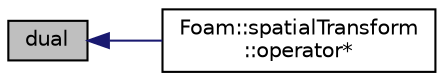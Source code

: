 digraph "dual"
{
  bgcolor="transparent";
  edge [fontname="Helvetica",fontsize="10",labelfontname="Helvetica",labelfontsize="10"];
  node [fontname="Helvetica",fontsize="10",shape=record];
  rankdir="LR";
  Node1 [label="dual",height=0.2,width=0.4,color="black", fillcolor="grey75", style="filled", fontcolor="black"];
  Node1 -> Node2 [dir="back",color="midnightblue",fontsize="10",style="solid",fontname="Helvetica"];
  Node2 [label="Foam::spatialTransform\l::operator*",height=0.2,width=0.4,color="black",URL="$a02459.html#a8404ed1bac6c5022c17100fb052cb9c7",tooltip="Return the dual transformation tensor ^B{X^*}_A. "];
}
